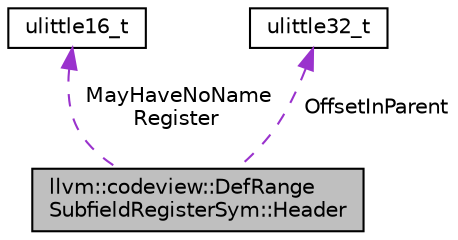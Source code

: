 digraph "llvm::codeview::DefRangeSubfieldRegisterSym::Header"
{
 // LATEX_PDF_SIZE
  bgcolor="transparent";
  edge [fontname="Helvetica",fontsize="10",labelfontname="Helvetica",labelfontsize="10"];
  node [fontname="Helvetica",fontsize="10",shape="box"];
  Node1 [label="llvm::codeview::DefRange\lSubfieldRegisterSym::Header",height=0.2,width=0.4,color="black", fillcolor="grey75", style="filled", fontcolor="black",tooltip=" "];
  Node2 -> Node1 [dir="back",color="darkorchid3",fontsize="10",style="dashed",label=" MayHaveNoName\nRegister" ,fontname="Helvetica"];
  Node2 [label="ulittle16_t",height=0.2,width=0.4,color="black",tooltip=" "];
  Node3 -> Node1 [dir="back",color="darkorchid3",fontsize="10",style="dashed",label=" OffsetInParent" ,fontname="Helvetica"];
  Node3 [label="ulittle32_t",height=0.2,width=0.4,color="black",tooltip=" "];
}
